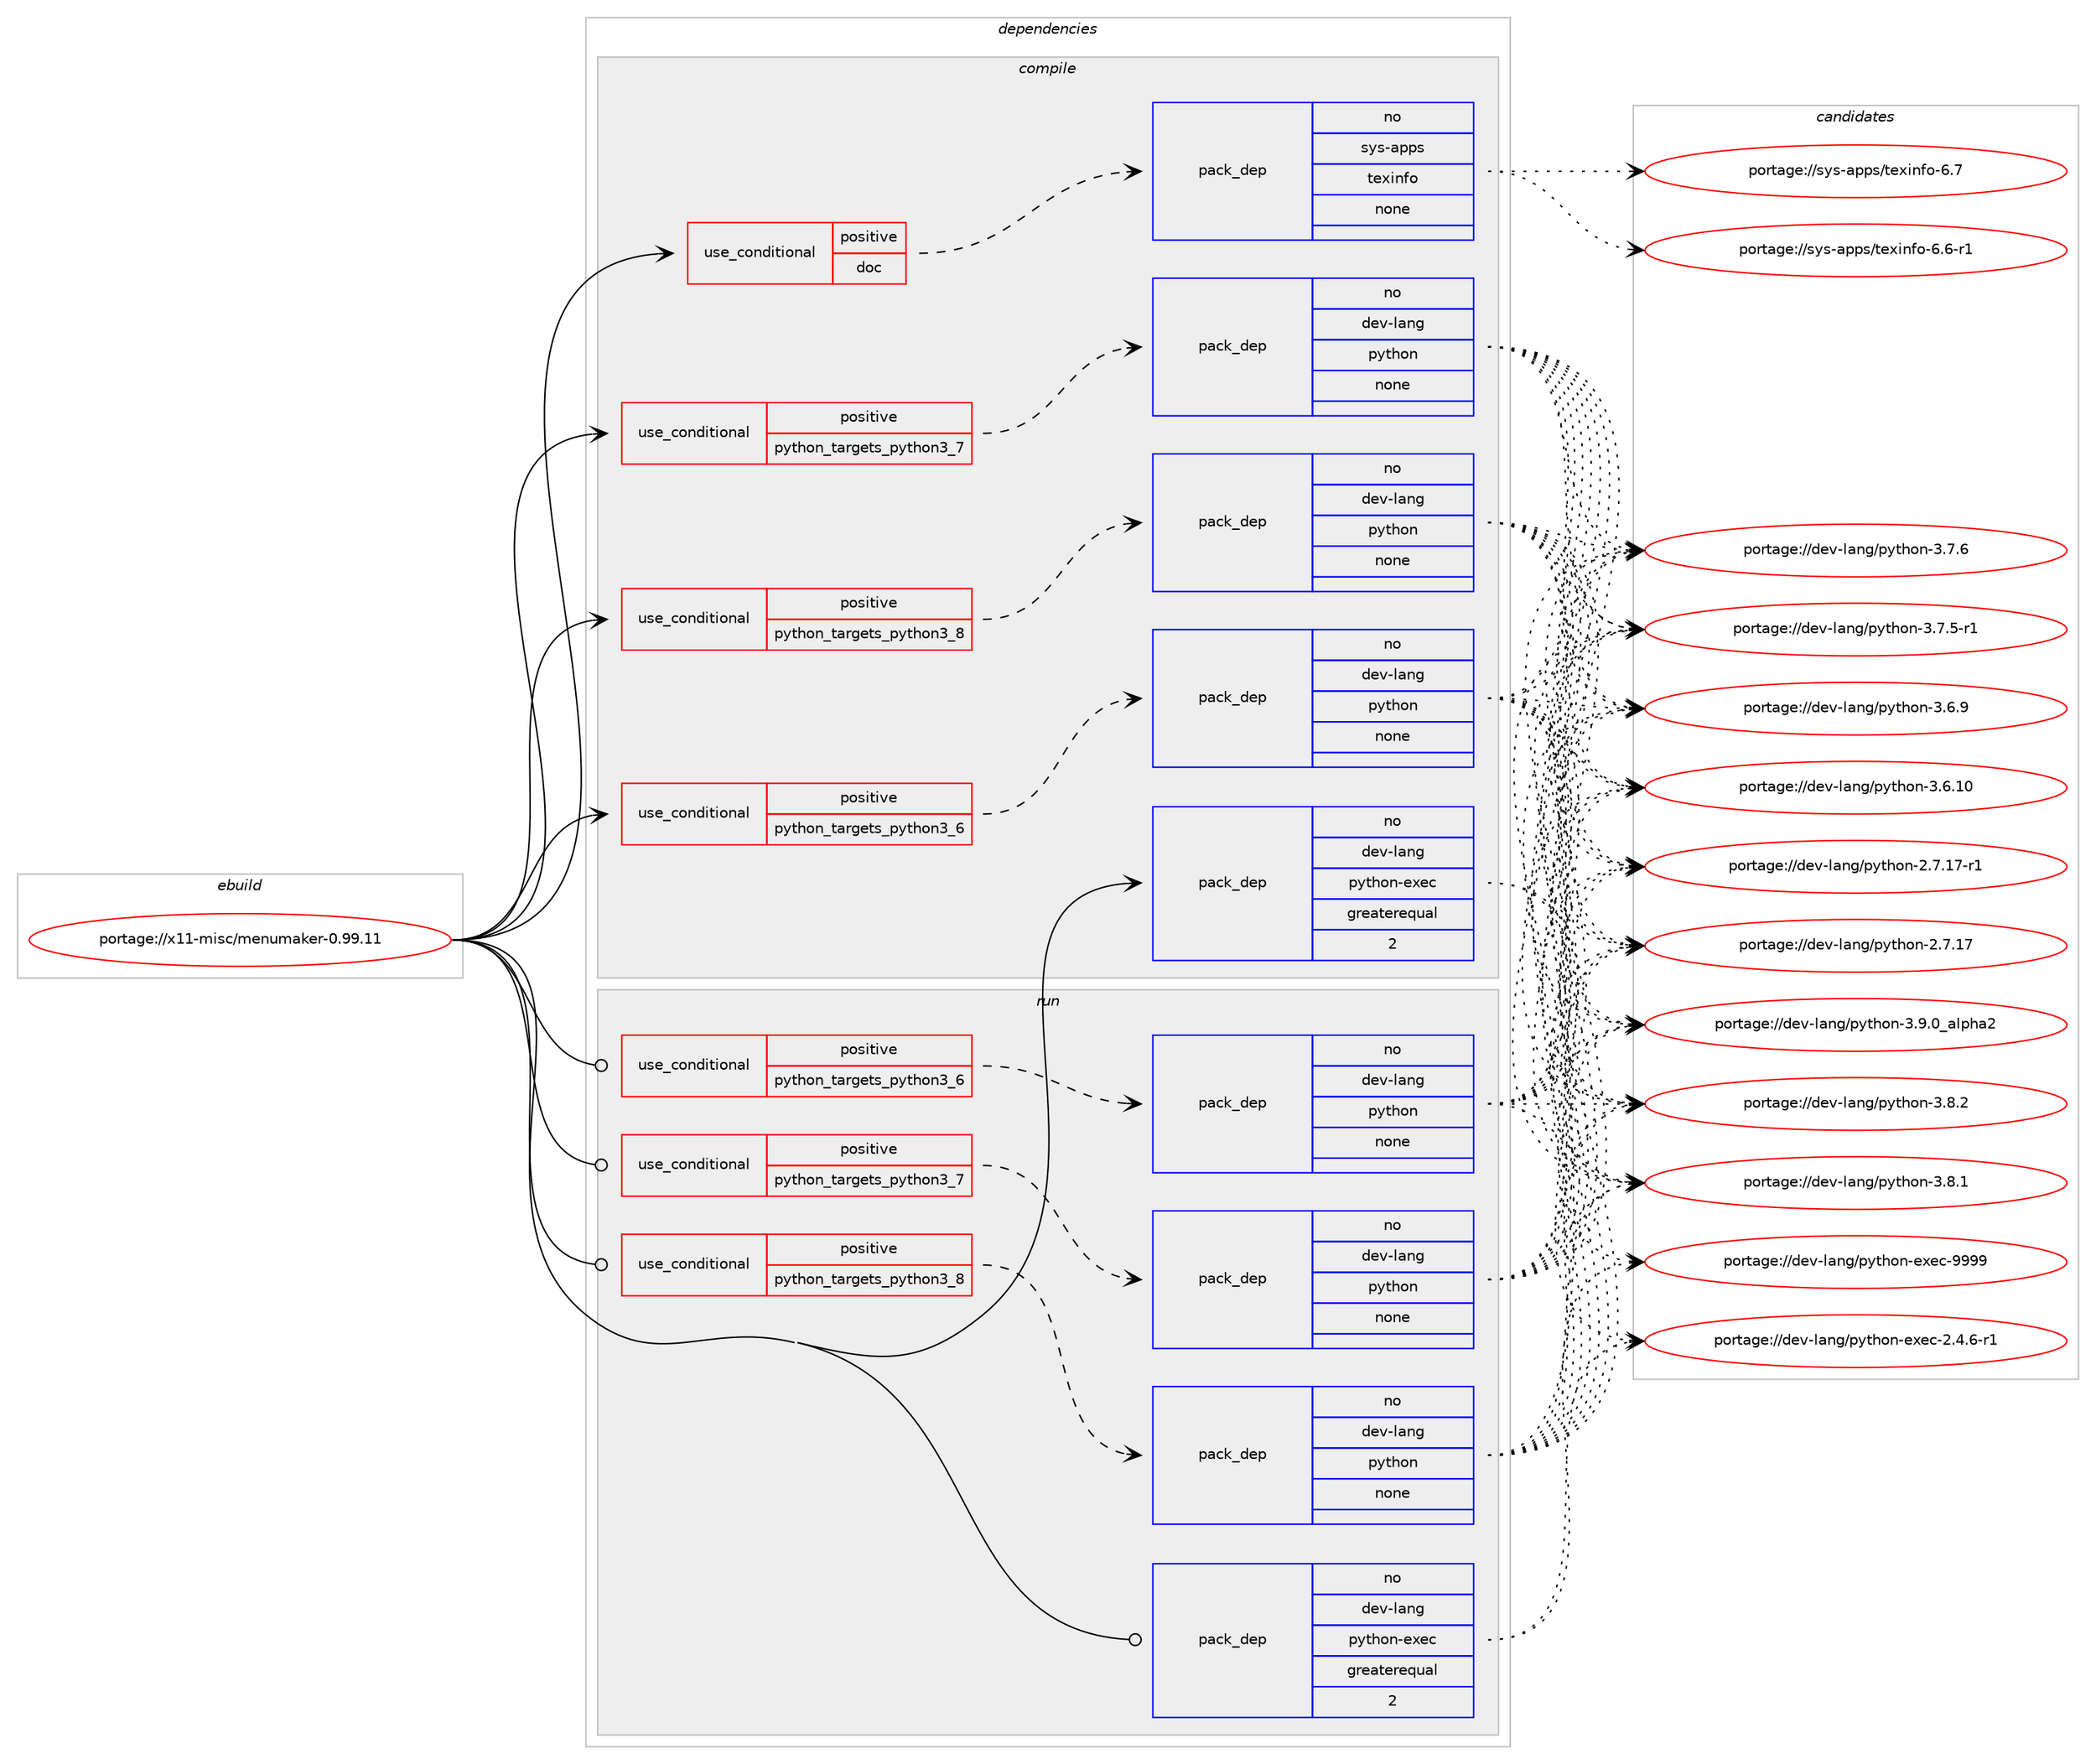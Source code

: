 digraph prolog {

# *************
# Graph options
# *************

newrank=true;
concentrate=true;
compound=true;
graph [rankdir=LR,fontname=Helvetica,fontsize=10,ranksep=1.5];#, ranksep=2.5, nodesep=0.2];
edge  [arrowhead=vee];
node  [fontname=Helvetica,fontsize=10];

# **********
# The ebuild
# **********

subgraph cluster_leftcol {
color=gray;
rank=same;
label=<<i>ebuild</i>>;
id [label="portage://x11-misc/menumaker-0.99.11", color=red, width=4, href="../x11-misc/menumaker-0.99.11.svg"];
}

# ****************
# The dependencies
# ****************

subgraph cluster_midcol {
color=gray;
label=<<i>dependencies</i>>;
subgraph cluster_compile {
fillcolor="#eeeeee";
style=filled;
label=<<i>compile</i>>;
subgraph cond1257 {
dependency10029 [label=<<TABLE BORDER="0" CELLBORDER="1" CELLSPACING="0" CELLPADDING="4"><TR><TD ROWSPAN="3" CELLPADDING="10">use_conditional</TD></TR><TR><TD>positive</TD></TR><TR><TD>doc</TD></TR></TABLE>>, shape=none, color=red];
subgraph pack8606 {
dependency10030 [label=<<TABLE BORDER="0" CELLBORDER="1" CELLSPACING="0" CELLPADDING="4" WIDTH="220"><TR><TD ROWSPAN="6" CELLPADDING="30">pack_dep</TD></TR><TR><TD WIDTH="110">no</TD></TR><TR><TD>sys-apps</TD></TR><TR><TD>texinfo</TD></TR><TR><TD>none</TD></TR><TR><TD></TD></TR></TABLE>>, shape=none, color=blue];
}
dependency10029:e -> dependency10030:w [weight=20,style="dashed",arrowhead="vee"];
}
id:e -> dependency10029:w [weight=20,style="solid",arrowhead="vee"];
subgraph cond1258 {
dependency10031 [label=<<TABLE BORDER="0" CELLBORDER="1" CELLSPACING="0" CELLPADDING="4"><TR><TD ROWSPAN="3" CELLPADDING="10">use_conditional</TD></TR><TR><TD>positive</TD></TR><TR><TD>python_targets_python3_6</TD></TR></TABLE>>, shape=none, color=red];
subgraph pack8607 {
dependency10032 [label=<<TABLE BORDER="0" CELLBORDER="1" CELLSPACING="0" CELLPADDING="4" WIDTH="220"><TR><TD ROWSPAN="6" CELLPADDING="30">pack_dep</TD></TR><TR><TD WIDTH="110">no</TD></TR><TR><TD>dev-lang</TD></TR><TR><TD>python</TD></TR><TR><TD>none</TD></TR><TR><TD></TD></TR></TABLE>>, shape=none, color=blue];
}
dependency10031:e -> dependency10032:w [weight=20,style="dashed",arrowhead="vee"];
}
id:e -> dependency10031:w [weight=20,style="solid",arrowhead="vee"];
subgraph cond1259 {
dependency10033 [label=<<TABLE BORDER="0" CELLBORDER="1" CELLSPACING="0" CELLPADDING="4"><TR><TD ROWSPAN="3" CELLPADDING="10">use_conditional</TD></TR><TR><TD>positive</TD></TR><TR><TD>python_targets_python3_7</TD></TR></TABLE>>, shape=none, color=red];
subgraph pack8608 {
dependency10034 [label=<<TABLE BORDER="0" CELLBORDER="1" CELLSPACING="0" CELLPADDING="4" WIDTH="220"><TR><TD ROWSPAN="6" CELLPADDING="30">pack_dep</TD></TR><TR><TD WIDTH="110">no</TD></TR><TR><TD>dev-lang</TD></TR><TR><TD>python</TD></TR><TR><TD>none</TD></TR><TR><TD></TD></TR></TABLE>>, shape=none, color=blue];
}
dependency10033:e -> dependency10034:w [weight=20,style="dashed",arrowhead="vee"];
}
id:e -> dependency10033:w [weight=20,style="solid",arrowhead="vee"];
subgraph cond1260 {
dependency10035 [label=<<TABLE BORDER="0" CELLBORDER="1" CELLSPACING="0" CELLPADDING="4"><TR><TD ROWSPAN="3" CELLPADDING="10">use_conditional</TD></TR><TR><TD>positive</TD></TR><TR><TD>python_targets_python3_8</TD></TR></TABLE>>, shape=none, color=red];
subgraph pack8609 {
dependency10036 [label=<<TABLE BORDER="0" CELLBORDER="1" CELLSPACING="0" CELLPADDING="4" WIDTH="220"><TR><TD ROWSPAN="6" CELLPADDING="30">pack_dep</TD></TR><TR><TD WIDTH="110">no</TD></TR><TR><TD>dev-lang</TD></TR><TR><TD>python</TD></TR><TR><TD>none</TD></TR><TR><TD></TD></TR></TABLE>>, shape=none, color=blue];
}
dependency10035:e -> dependency10036:w [weight=20,style="dashed",arrowhead="vee"];
}
id:e -> dependency10035:w [weight=20,style="solid",arrowhead="vee"];
subgraph pack8610 {
dependency10037 [label=<<TABLE BORDER="0" CELLBORDER="1" CELLSPACING="0" CELLPADDING="4" WIDTH="220"><TR><TD ROWSPAN="6" CELLPADDING="30">pack_dep</TD></TR><TR><TD WIDTH="110">no</TD></TR><TR><TD>dev-lang</TD></TR><TR><TD>python-exec</TD></TR><TR><TD>greaterequal</TD></TR><TR><TD>2</TD></TR></TABLE>>, shape=none, color=blue];
}
id:e -> dependency10037:w [weight=20,style="solid",arrowhead="vee"];
}
subgraph cluster_compileandrun {
fillcolor="#eeeeee";
style=filled;
label=<<i>compile and run</i>>;
}
subgraph cluster_run {
fillcolor="#eeeeee";
style=filled;
label=<<i>run</i>>;
subgraph cond1261 {
dependency10038 [label=<<TABLE BORDER="0" CELLBORDER="1" CELLSPACING="0" CELLPADDING="4"><TR><TD ROWSPAN="3" CELLPADDING="10">use_conditional</TD></TR><TR><TD>positive</TD></TR><TR><TD>python_targets_python3_6</TD></TR></TABLE>>, shape=none, color=red];
subgraph pack8611 {
dependency10039 [label=<<TABLE BORDER="0" CELLBORDER="1" CELLSPACING="0" CELLPADDING="4" WIDTH="220"><TR><TD ROWSPAN="6" CELLPADDING="30">pack_dep</TD></TR><TR><TD WIDTH="110">no</TD></TR><TR><TD>dev-lang</TD></TR><TR><TD>python</TD></TR><TR><TD>none</TD></TR><TR><TD></TD></TR></TABLE>>, shape=none, color=blue];
}
dependency10038:e -> dependency10039:w [weight=20,style="dashed",arrowhead="vee"];
}
id:e -> dependency10038:w [weight=20,style="solid",arrowhead="odot"];
subgraph cond1262 {
dependency10040 [label=<<TABLE BORDER="0" CELLBORDER="1" CELLSPACING="0" CELLPADDING="4"><TR><TD ROWSPAN="3" CELLPADDING="10">use_conditional</TD></TR><TR><TD>positive</TD></TR><TR><TD>python_targets_python3_7</TD></TR></TABLE>>, shape=none, color=red];
subgraph pack8612 {
dependency10041 [label=<<TABLE BORDER="0" CELLBORDER="1" CELLSPACING="0" CELLPADDING="4" WIDTH="220"><TR><TD ROWSPAN="6" CELLPADDING="30">pack_dep</TD></TR><TR><TD WIDTH="110">no</TD></TR><TR><TD>dev-lang</TD></TR><TR><TD>python</TD></TR><TR><TD>none</TD></TR><TR><TD></TD></TR></TABLE>>, shape=none, color=blue];
}
dependency10040:e -> dependency10041:w [weight=20,style="dashed",arrowhead="vee"];
}
id:e -> dependency10040:w [weight=20,style="solid",arrowhead="odot"];
subgraph cond1263 {
dependency10042 [label=<<TABLE BORDER="0" CELLBORDER="1" CELLSPACING="0" CELLPADDING="4"><TR><TD ROWSPAN="3" CELLPADDING="10">use_conditional</TD></TR><TR><TD>positive</TD></TR><TR><TD>python_targets_python3_8</TD></TR></TABLE>>, shape=none, color=red];
subgraph pack8613 {
dependency10043 [label=<<TABLE BORDER="0" CELLBORDER="1" CELLSPACING="0" CELLPADDING="4" WIDTH="220"><TR><TD ROWSPAN="6" CELLPADDING="30">pack_dep</TD></TR><TR><TD WIDTH="110">no</TD></TR><TR><TD>dev-lang</TD></TR><TR><TD>python</TD></TR><TR><TD>none</TD></TR><TR><TD></TD></TR></TABLE>>, shape=none, color=blue];
}
dependency10042:e -> dependency10043:w [weight=20,style="dashed",arrowhead="vee"];
}
id:e -> dependency10042:w [weight=20,style="solid",arrowhead="odot"];
subgraph pack8614 {
dependency10044 [label=<<TABLE BORDER="0" CELLBORDER="1" CELLSPACING="0" CELLPADDING="4" WIDTH="220"><TR><TD ROWSPAN="6" CELLPADDING="30">pack_dep</TD></TR><TR><TD WIDTH="110">no</TD></TR><TR><TD>dev-lang</TD></TR><TR><TD>python-exec</TD></TR><TR><TD>greaterequal</TD></TR><TR><TD>2</TD></TR></TABLE>>, shape=none, color=blue];
}
id:e -> dependency10044:w [weight=20,style="solid",arrowhead="odot"];
}
}

# **************
# The candidates
# **************

subgraph cluster_choices {
rank=same;
color=gray;
label=<<i>candidates</i>>;

subgraph choice8606 {
color=black;
nodesep=1;
choice11512111545971121121154711610112010511010211145544655 [label="portage://sys-apps/texinfo-6.7", color=red, width=4,href="../sys-apps/texinfo-6.7.svg"];
choice115121115459711211211547116101120105110102111455446544511449 [label="portage://sys-apps/texinfo-6.6-r1", color=red, width=4,href="../sys-apps/texinfo-6.6-r1.svg"];
dependency10030:e -> choice11512111545971121121154711610112010511010211145544655:w [style=dotted,weight="100"];
dependency10030:e -> choice115121115459711211211547116101120105110102111455446544511449:w [style=dotted,weight="100"];
}
subgraph choice8607 {
color=black;
nodesep=1;
choice10010111845108971101034711212111610411111045514657464895971081121049750 [label="portage://dev-lang/python-3.9.0_alpha2", color=red, width=4,href="../dev-lang/python-3.9.0_alpha2.svg"];
choice100101118451089711010347112121116104111110455146564650 [label="portage://dev-lang/python-3.8.2", color=red, width=4,href="../dev-lang/python-3.8.2.svg"];
choice100101118451089711010347112121116104111110455146564649 [label="portage://dev-lang/python-3.8.1", color=red, width=4,href="../dev-lang/python-3.8.1.svg"];
choice100101118451089711010347112121116104111110455146554654 [label="portage://dev-lang/python-3.7.6", color=red, width=4,href="../dev-lang/python-3.7.6.svg"];
choice1001011184510897110103471121211161041111104551465546534511449 [label="portage://dev-lang/python-3.7.5-r1", color=red, width=4,href="../dev-lang/python-3.7.5-r1.svg"];
choice100101118451089711010347112121116104111110455146544657 [label="portage://dev-lang/python-3.6.9", color=red, width=4,href="../dev-lang/python-3.6.9.svg"];
choice10010111845108971101034711212111610411111045514654464948 [label="portage://dev-lang/python-3.6.10", color=red, width=4,href="../dev-lang/python-3.6.10.svg"];
choice100101118451089711010347112121116104111110455046554649554511449 [label="portage://dev-lang/python-2.7.17-r1", color=red, width=4,href="../dev-lang/python-2.7.17-r1.svg"];
choice10010111845108971101034711212111610411111045504655464955 [label="portage://dev-lang/python-2.7.17", color=red, width=4,href="../dev-lang/python-2.7.17.svg"];
dependency10032:e -> choice10010111845108971101034711212111610411111045514657464895971081121049750:w [style=dotted,weight="100"];
dependency10032:e -> choice100101118451089711010347112121116104111110455146564650:w [style=dotted,weight="100"];
dependency10032:e -> choice100101118451089711010347112121116104111110455146564649:w [style=dotted,weight="100"];
dependency10032:e -> choice100101118451089711010347112121116104111110455146554654:w [style=dotted,weight="100"];
dependency10032:e -> choice1001011184510897110103471121211161041111104551465546534511449:w [style=dotted,weight="100"];
dependency10032:e -> choice100101118451089711010347112121116104111110455146544657:w [style=dotted,weight="100"];
dependency10032:e -> choice10010111845108971101034711212111610411111045514654464948:w [style=dotted,weight="100"];
dependency10032:e -> choice100101118451089711010347112121116104111110455046554649554511449:w [style=dotted,weight="100"];
dependency10032:e -> choice10010111845108971101034711212111610411111045504655464955:w [style=dotted,weight="100"];
}
subgraph choice8608 {
color=black;
nodesep=1;
choice10010111845108971101034711212111610411111045514657464895971081121049750 [label="portage://dev-lang/python-3.9.0_alpha2", color=red, width=4,href="../dev-lang/python-3.9.0_alpha2.svg"];
choice100101118451089711010347112121116104111110455146564650 [label="portage://dev-lang/python-3.8.2", color=red, width=4,href="../dev-lang/python-3.8.2.svg"];
choice100101118451089711010347112121116104111110455146564649 [label="portage://dev-lang/python-3.8.1", color=red, width=4,href="../dev-lang/python-3.8.1.svg"];
choice100101118451089711010347112121116104111110455146554654 [label="portage://dev-lang/python-3.7.6", color=red, width=4,href="../dev-lang/python-3.7.6.svg"];
choice1001011184510897110103471121211161041111104551465546534511449 [label="portage://dev-lang/python-3.7.5-r1", color=red, width=4,href="../dev-lang/python-3.7.5-r1.svg"];
choice100101118451089711010347112121116104111110455146544657 [label="portage://dev-lang/python-3.6.9", color=red, width=4,href="../dev-lang/python-3.6.9.svg"];
choice10010111845108971101034711212111610411111045514654464948 [label="portage://dev-lang/python-3.6.10", color=red, width=4,href="../dev-lang/python-3.6.10.svg"];
choice100101118451089711010347112121116104111110455046554649554511449 [label="portage://dev-lang/python-2.7.17-r1", color=red, width=4,href="../dev-lang/python-2.7.17-r1.svg"];
choice10010111845108971101034711212111610411111045504655464955 [label="portage://dev-lang/python-2.7.17", color=red, width=4,href="../dev-lang/python-2.7.17.svg"];
dependency10034:e -> choice10010111845108971101034711212111610411111045514657464895971081121049750:w [style=dotted,weight="100"];
dependency10034:e -> choice100101118451089711010347112121116104111110455146564650:w [style=dotted,weight="100"];
dependency10034:e -> choice100101118451089711010347112121116104111110455146564649:w [style=dotted,weight="100"];
dependency10034:e -> choice100101118451089711010347112121116104111110455146554654:w [style=dotted,weight="100"];
dependency10034:e -> choice1001011184510897110103471121211161041111104551465546534511449:w [style=dotted,weight="100"];
dependency10034:e -> choice100101118451089711010347112121116104111110455146544657:w [style=dotted,weight="100"];
dependency10034:e -> choice10010111845108971101034711212111610411111045514654464948:w [style=dotted,weight="100"];
dependency10034:e -> choice100101118451089711010347112121116104111110455046554649554511449:w [style=dotted,weight="100"];
dependency10034:e -> choice10010111845108971101034711212111610411111045504655464955:w [style=dotted,weight="100"];
}
subgraph choice8609 {
color=black;
nodesep=1;
choice10010111845108971101034711212111610411111045514657464895971081121049750 [label="portage://dev-lang/python-3.9.0_alpha2", color=red, width=4,href="../dev-lang/python-3.9.0_alpha2.svg"];
choice100101118451089711010347112121116104111110455146564650 [label="portage://dev-lang/python-3.8.2", color=red, width=4,href="../dev-lang/python-3.8.2.svg"];
choice100101118451089711010347112121116104111110455146564649 [label="portage://dev-lang/python-3.8.1", color=red, width=4,href="../dev-lang/python-3.8.1.svg"];
choice100101118451089711010347112121116104111110455146554654 [label="portage://dev-lang/python-3.7.6", color=red, width=4,href="../dev-lang/python-3.7.6.svg"];
choice1001011184510897110103471121211161041111104551465546534511449 [label="portage://dev-lang/python-3.7.5-r1", color=red, width=4,href="../dev-lang/python-3.7.5-r1.svg"];
choice100101118451089711010347112121116104111110455146544657 [label="portage://dev-lang/python-3.6.9", color=red, width=4,href="../dev-lang/python-3.6.9.svg"];
choice10010111845108971101034711212111610411111045514654464948 [label="portage://dev-lang/python-3.6.10", color=red, width=4,href="../dev-lang/python-3.6.10.svg"];
choice100101118451089711010347112121116104111110455046554649554511449 [label="portage://dev-lang/python-2.7.17-r1", color=red, width=4,href="../dev-lang/python-2.7.17-r1.svg"];
choice10010111845108971101034711212111610411111045504655464955 [label="portage://dev-lang/python-2.7.17", color=red, width=4,href="../dev-lang/python-2.7.17.svg"];
dependency10036:e -> choice10010111845108971101034711212111610411111045514657464895971081121049750:w [style=dotted,weight="100"];
dependency10036:e -> choice100101118451089711010347112121116104111110455146564650:w [style=dotted,weight="100"];
dependency10036:e -> choice100101118451089711010347112121116104111110455146564649:w [style=dotted,weight="100"];
dependency10036:e -> choice100101118451089711010347112121116104111110455146554654:w [style=dotted,weight="100"];
dependency10036:e -> choice1001011184510897110103471121211161041111104551465546534511449:w [style=dotted,weight="100"];
dependency10036:e -> choice100101118451089711010347112121116104111110455146544657:w [style=dotted,weight="100"];
dependency10036:e -> choice10010111845108971101034711212111610411111045514654464948:w [style=dotted,weight="100"];
dependency10036:e -> choice100101118451089711010347112121116104111110455046554649554511449:w [style=dotted,weight="100"];
dependency10036:e -> choice10010111845108971101034711212111610411111045504655464955:w [style=dotted,weight="100"];
}
subgraph choice8610 {
color=black;
nodesep=1;
choice10010111845108971101034711212111610411111045101120101994557575757 [label="portage://dev-lang/python-exec-9999", color=red, width=4,href="../dev-lang/python-exec-9999.svg"];
choice10010111845108971101034711212111610411111045101120101994550465246544511449 [label="portage://dev-lang/python-exec-2.4.6-r1", color=red, width=4,href="../dev-lang/python-exec-2.4.6-r1.svg"];
dependency10037:e -> choice10010111845108971101034711212111610411111045101120101994557575757:w [style=dotted,weight="100"];
dependency10037:e -> choice10010111845108971101034711212111610411111045101120101994550465246544511449:w [style=dotted,weight="100"];
}
subgraph choice8611 {
color=black;
nodesep=1;
choice10010111845108971101034711212111610411111045514657464895971081121049750 [label="portage://dev-lang/python-3.9.0_alpha2", color=red, width=4,href="../dev-lang/python-3.9.0_alpha2.svg"];
choice100101118451089711010347112121116104111110455146564650 [label="portage://dev-lang/python-3.8.2", color=red, width=4,href="../dev-lang/python-3.8.2.svg"];
choice100101118451089711010347112121116104111110455146564649 [label="portage://dev-lang/python-3.8.1", color=red, width=4,href="../dev-lang/python-3.8.1.svg"];
choice100101118451089711010347112121116104111110455146554654 [label="portage://dev-lang/python-3.7.6", color=red, width=4,href="../dev-lang/python-3.7.6.svg"];
choice1001011184510897110103471121211161041111104551465546534511449 [label="portage://dev-lang/python-3.7.5-r1", color=red, width=4,href="../dev-lang/python-3.7.5-r1.svg"];
choice100101118451089711010347112121116104111110455146544657 [label="portage://dev-lang/python-3.6.9", color=red, width=4,href="../dev-lang/python-3.6.9.svg"];
choice10010111845108971101034711212111610411111045514654464948 [label="portage://dev-lang/python-3.6.10", color=red, width=4,href="../dev-lang/python-3.6.10.svg"];
choice100101118451089711010347112121116104111110455046554649554511449 [label="portage://dev-lang/python-2.7.17-r1", color=red, width=4,href="../dev-lang/python-2.7.17-r1.svg"];
choice10010111845108971101034711212111610411111045504655464955 [label="portage://dev-lang/python-2.7.17", color=red, width=4,href="../dev-lang/python-2.7.17.svg"];
dependency10039:e -> choice10010111845108971101034711212111610411111045514657464895971081121049750:w [style=dotted,weight="100"];
dependency10039:e -> choice100101118451089711010347112121116104111110455146564650:w [style=dotted,weight="100"];
dependency10039:e -> choice100101118451089711010347112121116104111110455146564649:w [style=dotted,weight="100"];
dependency10039:e -> choice100101118451089711010347112121116104111110455146554654:w [style=dotted,weight="100"];
dependency10039:e -> choice1001011184510897110103471121211161041111104551465546534511449:w [style=dotted,weight="100"];
dependency10039:e -> choice100101118451089711010347112121116104111110455146544657:w [style=dotted,weight="100"];
dependency10039:e -> choice10010111845108971101034711212111610411111045514654464948:w [style=dotted,weight="100"];
dependency10039:e -> choice100101118451089711010347112121116104111110455046554649554511449:w [style=dotted,weight="100"];
dependency10039:e -> choice10010111845108971101034711212111610411111045504655464955:w [style=dotted,weight="100"];
}
subgraph choice8612 {
color=black;
nodesep=1;
choice10010111845108971101034711212111610411111045514657464895971081121049750 [label="portage://dev-lang/python-3.9.0_alpha2", color=red, width=4,href="../dev-lang/python-3.9.0_alpha2.svg"];
choice100101118451089711010347112121116104111110455146564650 [label="portage://dev-lang/python-3.8.2", color=red, width=4,href="../dev-lang/python-3.8.2.svg"];
choice100101118451089711010347112121116104111110455146564649 [label="portage://dev-lang/python-3.8.1", color=red, width=4,href="../dev-lang/python-3.8.1.svg"];
choice100101118451089711010347112121116104111110455146554654 [label="portage://dev-lang/python-3.7.6", color=red, width=4,href="../dev-lang/python-3.7.6.svg"];
choice1001011184510897110103471121211161041111104551465546534511449 [label="portage://dev-lang/python-3.7.5-r1", color=red, width=4,href="../dev-lang/python-3.7.5-r1.svg"];
choice100101118451089711010347112121116104111110455146544657 [label="portage://dev-lang/python-3.6.9", color=red, width=4,href="../dev-lang/python-3.6.9.svg"];
choice10010111845108971101034711212111610411111045514654464948 [label="portage://dev-lang/python-3.6.10", color=red, width=4,href="../dev-lang/python-3.6.10.svg"];
choice100101118451089711010347112121116104111110455046554649554511449 [label="portage://dev-lang/python-2.7.17-r1", color=red, width=4,href="../dev-lang/python-2.7.17-r1.svg"];
choice10010111845108971101034711212111610411111045504655464955 [label="portage://dev-lang/python-2.7.17", color=red, width=4,href="../dev-lang/python-2.7.17.svg"];
dependency10041:e -> choice10010111845108971101034711212111610411111045514657464895971081121049750:w [style=dotted,weight="100"];
dependency10041:e -> choice100101118451089711010347112121116104111110455146564650:w [style=dotted,weight="100"];
dependency10041:e -> choice100101118451089711010347112121116104111110455146564649:w [style=dotted,weight="100"];
dependency10041:e -> choice100101118451089711010347112121116104111110455146554654:w [style=dotted,weight="100"];
dependency10041:e -> choice1001011184510897110103471121211161041111104551465546534511449:w [style=dotted,weight="100"];
dependency10041:e -> choice100101118451089711010347112121116104111110455146544657:w [style=dotted,weight="100"];
dependency10041:e -> choice10010111845108971101034711212111610411111045514654464948:w [style=dotted,weight="100"];
dependency10041:e -> choice100101118451089711010347112121116104111110455046554649554511449:w [style=dotted,weight="100"];
dependency10041:e -> choice10010111845108971101034711212111610411111045504655464955:w [style=dotted,weight="100"];
}
subgraph choice8613 {
color=black;
nodesep=1;
choice10010111845108971101034711212111610411111045514657464895971081121049750 [label="portage://dev-lang/python-3.9.0_alpha2", color=red, width=4,href="../dev-lang/python-3.9.0_alpha2.svg"];
choice100101118451089711010347112121116104111110455146564650 [label="portage://dev-lang/python-3.8.2", color=red, width=4,href="../dev-lang/python-3.8.2.svg"];
choice100101118451089711010347112121116104111110455146564649 [label="portage://dev-lang/python-3.8.1", color=red, width=4,href="../dev-lang/python-3.8.1.svg"];
choice100101118451089711010347112121116104111110455146554654 [label="portage://dev-lang/python-3.7.6", color=red, width=4,href="../dev-lang/python-3.7.6.svg"];
choice1001011184510897110103471121211161041111104551465546534511449 [label="portage://dev-lang/python-3.7.5-r1", color=red, width=4,href="../dev-lang/python-3.7.5-r1.svg"];
choice100101118451089711010347112121116104111110455146544657 [label="portage://dev-lang/python-3.6.9", color=red, width=4,href="../dev-lang/python-3.6.9.svg"];
choice10010111845108971101034711212111610411111045514654464948 [label="portage://dev-lang/python-3.6.10", color=red, width=4,href="../dev-lang/python-3.6.10.svg"];
choice100101118451089711010347112121116104111110455046554649554511449 [label="portage://dev-lang/python-2.7.17-r1", color=red, width=4,href="../dev-lang/python-2.7.17-r1.svg"];
choice10010111845108971101034711212111610411111045504655464955 [label="portage://dev-lang/python-2.7.17", color=red, width=4,href="../dev-lang/python-2.7.17.svg"];
dependency10043:e -> choice10010111845108971101034711212111610411111045514657464895971081121049750:w [style=dotted,weight="100"];
dependency10043:e -> choice100101118451089711010347112121116104111110455146564650:w [style=dotted,weight="100"];
dependency10043:e -> choice100101118451089711010347112121116104111110455146564649:w [style=dotted,weight="100"];
dependency10043:e -> choice100101118451089711010347112121116104111110455146554654:w [style=dotted,weight="100"];
dependency10043:e -> choice1001011184510897110103471121211161041111104551465546534511449:w [style=dotted,weight="100"];
dependency10043:e -> choice100101118451089711010347112121116104111110455146544657:w [style=dotted,weight="100"];
dependency10043:e -> choice10010111845108971101034711212111610411111045514654464948:w [style=dotted,weight="100"];
dependency10043:e -> choice100101118451089711010347112121116104111110455046554649554511449:w [style=dotted,weight="100"];
dependency10043:e -> choice10010111845108971101034711212111610411111045504655464955:w [style=dotted,weight="100"];
}
subgraph choice8614 {
color=black;
nodesep=1;
choice10010111845108971101034711212111610411111045101120101994557575757 [label="portage://dev-lang/python-exec-9999", color=red, width=4,href="../dev-lang/python-exec-9999.svg"];
choice10010111845108971101034711212111610411111045101120101994550465246544511449 [label="portage://dev-lang/python-exec-2.4.6-r1", color=red, width=4,href="../dev-lang/python-exec-2.4.6-r1.svg"];
dependency10044:e -> choice10010111845108971101034711212111610411111045101120101994557575757:w [style=dotted,weight="100"];
dependency10044:e -> choice10010111845108971101034711212111610411111045101120101994550465246544511449:w [style=dotted,weight="100"];
}
}

}
